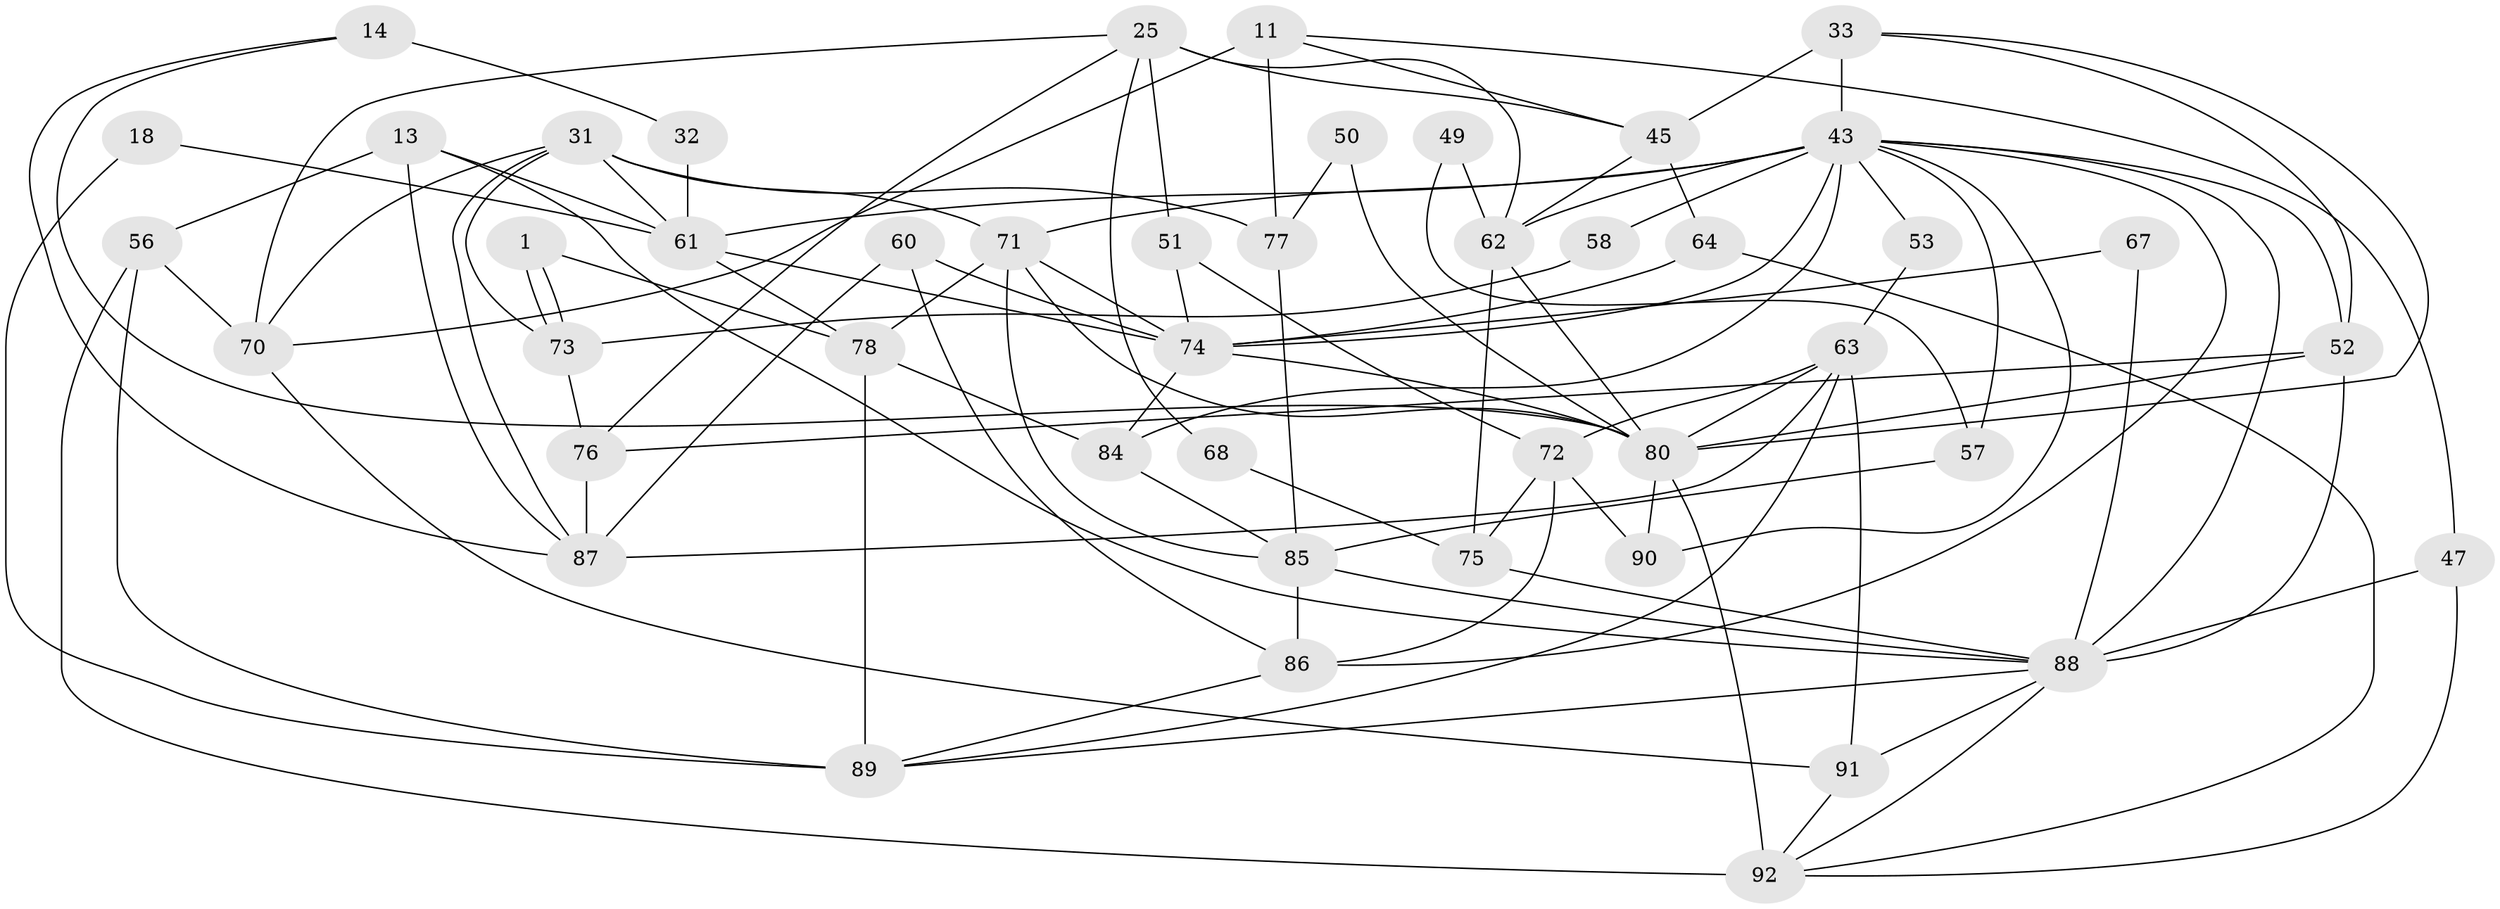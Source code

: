 // original degree distribution, {3: 0.2717391304347826, 6: 0.09782608695652174, 5: 0.21739130434782608, 2: 0.14130434782608695, 4: 0.22826086956521738, 7: 0.03260869565217391, 8: 0.010869565217391304}
// Generated by graph-tools (version 1.1) at 2025/51/03/09/25 04:51:04]
// undirected, 46 vertices, 107 edges
graph export_dot {
graph [start="1"]
  node [color=gray90,style=filled];
  1;
  11;
  13 [super="+9"];
  14 [super="+2"];
  18;
  25 [super="+4"];
  31 [super="+29"];
  32;
  33 [super="+21"];
  43 [super="+15+41+27"];
  45;
  47;
  49;
  50;
  51 [super="+16"];
  52 [super="+42"];
  53;
  56;
  57;
  58;
  60;
  61 [super="+55+28"];
  62 [super="+39+59"];
  63 [super="+44"];
  64;
  67;
  68;
  70 [super="+40"];
  71;
  72;
  73;
  74 [super="+69+38"];
  75;
  76 [super="+35"];
  77 [super="+23"];
  78 [super="+34"];
  80 [super="+7+54"];
  84 [super="+79"];
  85 [super="+8+30+48"];
  86 [super="+65"];
  87 [super="+82"];
  88 [super="+20+46+66+83"];
  89;
  90;
  91;
  92 [super="+81"];
  1 -- 78;
  1 -- 73;
  1 -- 73;
  11 -- 45;
  11 -- 47;
  11 -- 70;
  11 -- 77 [weight=2];
  13 -- 56 [weight=2];
  13 -- 61 [weight=2];
  13 -- 88;
  13 -- 87;
  14 -- 80;
  14 -- 32 [weight=2];
  14 -- 87;
  18 -- 89;
  18 -- 61;
  25 -- 68;
  25 -- 51 [weight=2];
  25 -- 76;
  25 -- 45;
  25 -- 62;
  25 -- 70;
  31 -- 71 [weight=2];
  31 -- 61;
  31 -- 70;
  31 -- 73;
  31 -- 77;
  31 -- 87;
  32 -- 61 [weight=2];
  33 -- 45 [weight=2];
  33 -- 80;
  33 -- 43;
  33 -- 52;
  43 -- 62 [weight=4];
  43 -- 58;
  43 -- 71;
  43 -- 84 [weight=3];
  43 -- 53;
  43 -- 74;
  43 -- 57;
  43 -- 90;
  43 -- 52;
  43 -- 86;
  43 -- 61;
  43 -- 88 [weight=3];
  45 -- 64;
  45 -- 62;
  47 -- 92;
  47 -- 88;
  49 -- 57;
  49 -- 62;
  50 -- 77 [weight=2];
  50 -- 80;
  51 -- 72;
  51 -- 74 [weight=2];
  52 -- 80;
  52 -- 88;
  52 -- 76;
  53 -- 63;
  56 -- 89;
  56 -- 92 [weight=2];
  56 -- 70;
  57 -- 85 [weight=2];
  58 -- 73;
  60 -- 86;
  60 -- 74;
  60 -- 87;
  61 -- 78;
  61 -- 74;
  62 -- 75 [weight=2];
  62 -- 80;
  63 -- 91;
  63 -- 87 [weight=2];
  63 -- 80;
  63 -- 72;
  63 -- 89;
  64 -- 92;
  64 -- 74;
  67 -- 88;
  67 -- 74;
  68 -- 75;
  70 -- 91;
  71 -- 85 [weight=2];
  71 -- 78;
  71 -- 80;
  71 -- 74;
  72 -- 75;
  72 -- 90;
  72 -- 86 [weight=2];
  73 -- 76 [weight=2];
  74 -- 80;
  74 -- 84;
  75 -- 88;
  76 -- 87;
  77 -- 85 [weight=2];
  78 -- 89 [weight=2];
  78 -- 84;
  80 -- 92 [weight=2];
  80 -- 90;
  84 -- 85 [weight=2];
  85 -- 86 [weight=2];
  85 -- 88;
  86 -- 89;
  88 -- 91;
  88 -- 92;
  88 -- 89;
  91 -- 92;
}
